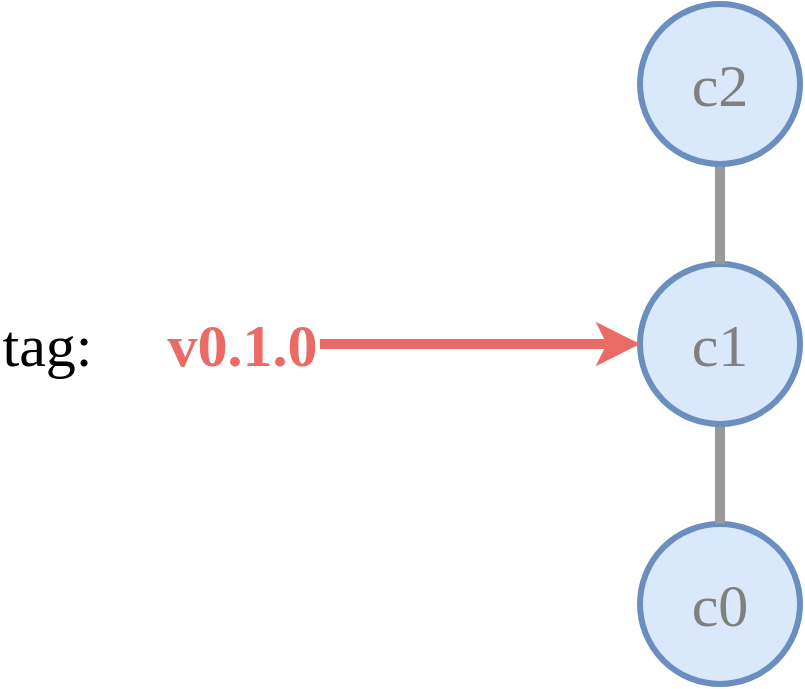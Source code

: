 <mxfile version="26.0.4" pages="4">
  <diagram id="VJ8mbkAg7pqKaVwBzHYy" name="tag">
    <mxGraphModel dx="2074" dy="1195" grid="1" gridSize="10" guides="1" tooltips="1" connect="1" arrows="1" fold="1" page="1" pageScale="1" pageWidth="1600" pageHeight="900" math="0" shadow="0">
      <root>
        <mxCell id="0" />
        <mxCell id="1" parent="0" />
        <mxCell id="Yw1D7t0iDwuo7ie6NWiw-2" value="c0" style="ellipse;whiteSpace=wrap;html=1;aspect=fixed;fillColor=#dae8fc;strokeColor=#6c8ebf;strokeWidth=3;fontSize=30;fontFamily=Source Sans Pro;fontSource=https%3A%2F%2Ffonts.googleapis.com%2Fcss%3Ffamily%3DSource%2BSans%2BPro;fontColor=#808080;" parent="1" vertex="1">
          <mxGeometry x="760" y="720" width="80" height="80" as="geometry" />
        </mxCell>
        <mxCell id="Yw1D7t0iDwuo7ie6NWiw-3" style="edgeStyle=orthogonalEdgeStyle;curved=1;orthogonalLoop=1;jettySize=auto;html=1;exitX=0.5;exitY=1;exitDx=0;exitDy=0;entryX=0.5;entryY=0;entryDx=0;entryDy=0;strokeColor=#999999;strokeWidth=5;fontFamily=Source Sans Pro;fontSource=https%3A%2F%2Ffonts.googleapis.com%2Fcss%3Ffamily%3DSource%2BSans%2BPro;fontSize=50;endArrow=none;endFill=0;" parent="1" source="Yw1D7t0iDwuo7ie6NWiw-4" target="Yw1D7t0iDwuo7ie6NWiw-2" edge="1">
          <mxGeometry relative="1" as="geometry" />
        </mxCell>
        <mxCell id="Yw1D7t0iDwuo7ie6NWiw-4" value="&lt;span style=&quot;color: rgb(128, 128, 128); font-family: &amp;quot;Source Sans Pro&amp;quot;; font-size: 30px;&quot;&gt;c1&lt;/span&gt;" style="ellipse;whiteSpace=wrap;html=1;aspect=fixed;fillColor=#dae8fc;strokeColor=#6c8ebf;strokeWidth=3;fontSize=12;fontFamily=Helvetica;fontSource=https%3A%2F%2Ffonts.googleapis.com%2Fcss%3Ffamily%3DSource%2BSans%2BPro;" parent="1" vertex="1">
          <mxGeometry x="760" y="590" width="80" height="80" as="geometry" />
        </mxCell>
        <mxCell id="Yw1D7t0iDwuo7ie6NWiw-5" style="edgeStyle=orthogonalEdgeStyle;curved=1;orthogonalLoop=1;jettySize=auto;html=1;exitX=0.5;exitY=1;exitDx=0;exitDy=0;entryX=0.5;entryY=0;entryDx=0;entryDy=0;strokeColor=#999999;strokeWidth=5;fontFamily=Source Sans Pro;fontSource=https%3A%2F%2Ffonts.googleapis.com%2Fcss%3Ffamily%3DSource%2BSans%2BPro;fontSize=50;endArrow=none;endFill=0;" parent="1" source="Yw1D7t0iDwuo7ie6NWiw-6" target="Yw1D7t0iDwuo7ie6NWiw-4" edge="1">
          <mxGeometry relative="1" as="geometry" />
        </mxCell>
        <mxCell id="Yw1D7t0iDwuo7ie6NWiw-6" value="&lt;span style=&quot;color: rgb(128, 128, 128); font-family: &amp;quot;Source Sans Pro&amp;quot;; font-size: 30px;&quot;&gt;c2&lt;/span&gt;" style="ellipse;whiteSpace=wrap;html=1;aspect=fixed;fillColor=#dae8fc;strokeColor=#6c8ebf;strokeWidth=3;" parent="1" vertex="1">
          <mxGeometry x="760" y="460" width="80" height="80" as="geometry" />
        </mxCell>
        <mxCell id="Yw1D7t0iDwuo7ie6NWiw-9" style="edgeStyle=orthogonalEdgeStyle;orthogonalLoop=1;jettySize=auto;html=1;entryX=0;entryY=0.5;entryDx=0;entryDy=0;fontFamily=Source Sans Pro;fontSource=https%3A%2F%2Ffonts.googleapis.com%2Fcss%3Ffamily%3DSource%2BSans%2BPro;fontSize=30;fontColor=#EA6B66;curved=1;strokeWidth=5;fillColor=#f8cecc;strokeColor=#EA6B66;" parent="1" source="Yw1D7t0iDwuo7ie6NWiw-7" target="Yw1D7t0iDwuo7ie6NWiw-4" edge="1">
          <mxGeometry relative="1" as="geometry" />
        </mxCell>
        <mxCell id="Yw1D7t0iDwuo7ie6NWiw-7" value="tag:&amp;nbsp; &amp;nbsp; &amp;nbsp;&lt;font color=&quot;#ea6b66&quot;&gt;&lt;b&gt;v0.1.0&lt;/b&gt;&lt;/font&gt;" style="text;html=1;strokeColor=none;fillColor=none;align=center;verticalAlign=middle;whiteSpace=wrap;rounded=0;fontFamily=Source Sans Pro;fontSource=https%3A%2F%2Ffonts.googleapis.com%2Fcss%3Ffamily%3DSource%2BSans%2BPro;fontSize=30;strokeWidth=6;" parent="1" vertex="1">
          <mxGeometry x="440" y="615" width="160" height="30" as="geometry" />
        </mxCell>
      </root>
    </mxGraphModel>
  </diagram>
  <diagram name="branch" id="28jHdLzN4Etuh3obPcYT">
    <mxGraphModel dx="2074" dy="1195" grid="1" gridSize="10" guides="1" tooltips="1" connect="1" arrows="1" fold="1" page="1" pageScale="1" pageWidth="1600" pageHeight="900" math="0" shadow="0">
      <root>
        <mxCell id="MlW6plCIttDGI8GbIBrr-0" />
        <mxCell id="MlW6plCIttDGI8GbIBrr-1" parent="MlW6plCIttDGI8GbIBrr-0" />
        <mxCell id="MlW6plCIttDGI8GbIBrr-2" value="c0" style="ellipse;whiteSpace=wrap;html=1;aspect=fixed;fillColor=#dae8fc;strokeColor=#6c8ebf;strokeWidth=3;fontSize=30;fontFamily=Source Sans Pro;fontSource=https%3A%2F%2Ffonts.googleapis.com%2Fcss%3Ffamily%3DSource%2BSans%2BPro;fontColor=#808080;" parent="MlW6plCIttDGI8GbIBrr-1" vertex="1">
          <mxGeometry x="760" y="720" width="80" height="80" as="geometry" />
        </mxCell>
        <mxCell id="MlW6plCIttDGI8GbIBrr-3" style="edgeStyle=orthogonalEdgeStyle;curved=1;orthogonalLoop=1;jettySize=auto;html=1;exitX=0.5;exitY=1;exitDx=0;exitDy=0;entryX=0.5;entryY=0;entryDx=0;entryDy=0;strokeColor=#999999;strokeWidth=5;fontFamily=Source Sans Pro;fontSource=https%3A%2F%2Ffonts.googleapis.com%2Fcss%3Ffamily%3DSource%2BSans%2BPro;fontSize=50;endArrow=none;endFill=0;" parent="MlW6plCIttDGI8GbIBrr-1" source="MlW6plCIttDGI8GbIBrr-4" target="MlW6plCIttDGI8GbIBrr-2" edge="1">
          <mxGeometry relative="1" as="geometry" />
        </mxCell>
        <mxCell id="MlW6plCIttDGI8GbIBrr-4" value="&lt;span style=&quot;color: rgb(128, 128, 128); font-family: &amp;quot;Source Sans Pro&amp;quot;; font-size: 30px;&quot;&gt;c1&lt;/span&gt;" style="ellipse;whiteSpace=wrap;html=1;aspect=fixed;fillColor=#dae8fc;strokeColor=#6c8ebf;strokeWidth=3;fontSize=12;fontFamily=Helvetica;fontSource=https%3A%2F%2Ffonts.googleapis.com%2Fcss%3Ffamily%3DSource%2BSans%2BPro;" parent="MlW6plCIttDGI8GbIBrr-1" vertex="1">
          <mxGeometry x="760" y="590" width="80" height="80" as="geometry" />
        </mxCell>
        <mxCell id="MlW6plCIttDGI8GbIBrr-5" style="edgeStyle=orthogonalEdgeStyle;curved=1;orthogonalLoop=1;jettySize=auto;html=1;exitX=0.5;exitY=1;exitDx=0;exitDy=0;entryX=0.5;entryY=0;entryDx=0;entryDy=0;strokeColor=#999999;strokeWidth=5;fontFamily=Source Sans Pro;fontSource=https%3A%2F%2Ffonts.googleapis.com%2Fcss%3Ffamily%3DSource%2BSans%2BPro;fontSize=50;endArrow=none;endFill=0;" parent="MlW6plCIttDGI8GbIBrr-1" source="MlW6plCIttDGI8GbIBrr-6" target="MlW6plCIttDGI8GbIBrr-4" edge="1">
          <mxGeometry relative="1" as="geometry" />
        </mxCell>
        <mxCell id="MlW6plCIttDGI8GbIBrr-6" value="&lt;span style=&quot;color: rgb(128, 128, 128); font-family: &amp;quot;Source Sans Pro&amp;quot;; font-size: 30px;&quot;&gt;c2&lt;/span&gt;" style="ellipse;whiteSpace=wrap;html=1;aspect=fixed;fillColor=#dae8fc;strokeColor=#6c8ebf;strokeWidth=3;" parent="MlW6plCIttDGI8GbIBrr-1" vertex="1">
          <mxGeometry x="760" y="460" width="80" height="80" as="geometry" />
        </mxCell>
        <mxCell id="MlW6plCIttDGI8GbIBrr-7" style="edgeStyle=orthogonalEdgeStyle;curved=1;orthogonalLoop=1;jettySize=auto;html=1;entryX=0;entryY=0.5;entryDx=0;entryDy=0;strokeColor=#9673A6;strokeWidth=5;fontFamily=Source Sans Pro;fontSource=https%3A%2F%2Ffonts.googleapis.com%2Fcss%3Ffamily%3DSource%2BSans%2BPro;fontSize=30;fontColor=#9673A6;" parent="MlW6plCIttDGI8GbIBrr-1" source="MlW6plCIttDGI8GbIBrr-8" edge="1">
          <mxGeometry relative="1" as="geometry">
            <mxPoint x="760" y="500" as="targetPoint" />
          </mxGeometry>
        </mxCell>
        <mxCell id="MlW6plCIttDGI8GbIBrr-8" value="&lt;span style=&quot;font-weight: normal;&quot;&gt;&lt;font color=&quot;#000000&quot;&gt;branch:&lt;/font&gt; &lt;/span&gt;main" style="text;html=1;strokeColor=none;fillColor=none;align=center;verticalAlign=middle;whiteSpace=wrap;rounded=0;strokeWidth=6;fontFamily=Source Sans Pro;fontSource=https%3A%2F%2Ffonts.googleapis.com%2Fcss%3Ffamily%3DSource%2BSans%2BPro;fontSize=30;fontColor=#9673A6;fontStyle=1" parent="MlW6plCIttDGI8GbIBrr-1" vertex="1">
          <mxGeometry x="420" y="485" width="190" height="30" as="geometry" />
        </mxCell>
        <mxCell id="MlW6plCIttDGI8GbIBrr-9" style="edgeStyle=orthogonalEdgeStyle;curved=1;orthogonalLoop=1;jettySize=auto;html=1;exitX=0.5;exitY=1;exitDx=0;exitDy=0;entryX=0.5;entryY=0;entryDx=0;entryDy=0;strokeColor=#999999;strokeWidth=5;fontFamily=Source Sans Pro;fontSource=https%3A%2F%2Ffonts.googleapis.com%2Fcss%3Ffamily%3DSource%2BSans%2BPro;fontSize=30;fontColor=#000000;endArrow=none;endFill=0;" parent="MlW6plCIttDGI8GbIBrr-1" source="MlW6plCIttDGI8GbIBrr-10" target="MlW6plCIttDGI8GbIBrr-6" edge="1">
          <mxGeometry relative="1" as="geometry" />
        </mxCell>
        <mxCell id="MlW6plCIttDGI8GbIBrr-10" value="&lt;span style=&quot;color: rgb(128, 128, 128); font-family: &amp;quot;Source Sans Pro&amp;quot;; font-size: 30px;&quot;&gt;c3&lt;/span&gt;" style="ellipse;whiteSpace=wrap;html=1;aspect=fixed;fillColor=#dae8fc;strokeColor=#6c8ebf;strokeWidth=3;" parent="MlW6plCIttDGI8GbIBrr-1" vertex="1">
          <mxGeometry x="880" y="300" width="80" height="80" as="geometry" />
        </mxCell>
        <mxCell id="MlW6plCIttDGI8GbIBrr-11" style="edgeStyle=orthogonalEdgeStyle;curved=1;orthogonalLoop=1;jettySize=auto;html=1;exitX=0;exitY=0.5;exitDx=0;exitDy=0;entryX=1;entryY=0.5;entryDx=0;entryDy=0;strokeColor=#D6B656;strokeWidth=5;fontFamily=Source Sans Pro;fontSource=https%3A%2F%2Ffonts.googleapis.com%2Fcss%3Ffamily%3DSource%2BSans%2BPro;fontSize=30;fontColor=#000000;fillColor=#fff2cc;" parent="MlW6plCIttDGI8GbIBrr-1" source="MlW6plCIttDGI8GbIBrr-12" edge="1">
          <mxGeometry relative="1" as="geometry">
            <mxPoint x="960" y="340" as="targetPoint" />
          </mxGeometry>
        </mxCell>
        <mxCell id="MlW6plCIttDGI8GbIBrr-12" value="&lt;font style=&quot;font-weight: normal;&quot; color=&quot;#000000&quot;&gt;branch:&lt;/font&gt;&amp;nbsp;&lt;font color=&quot;#d6b656&quot;&gt;my-branch&lt;/font&gt;" style="text;html=1;strokeColor=none;fillColor=none;align=center;verticalAlign=middle;whiteSpace=wrap;rounded=0;strokeWidth=6;fontFamily=Source Sans Pro;fontSource=https%3A%2F%2Ffonts.googleapis.com%2Fcss%3Ffamily%3DSource%2BSans%2BPro;fontSize=30;fontColor=#9673A6;fontStyle=1" parent="MlW6plCIttDGI8GbIBrr-1" vertex="1">
          <mxGeometry x="1070" y="325" width="250" height="30" as="geometry" />
        </mxCell>
        <mxCell id="MlW6plCIttDGI8GbIBrr-17" style="edgeStyle=orthogonalEdgeStyle;orthogonalLoop=1;jettySize=auto;html=1;entryX=0;entryY=0.5;entryDx=0;entryDy=0;fontFamily=Source Sans Pro;fontSource=https%3A%2F%2Ffonts.googleapis.com%2Fcss%3Ffamily%3DSource%2BSans%2BPro;fontSize=30;fontColor=#EA6B66;curved=1;strokeWidth=5;fillColor=#f8cecc;strokeColor=#EA6B66;" parent="MlW6plCIttDGI8GbIBrr-1" source="MlW6plCIttDGI8GbIBrr-18" edge="1">
          <mxGeometry relative="1" as="geometry">
            <mxPoint x="760" y="630" as="targetPoint" />
          </mxGeometry>
        </mxCell>
        <mxCell id="MlW6plCIttDGI8GbIBrr-18" value="tag:&amp;nbsp; &amp;nbsp; &amp;nbsp;&lt;font color=&quot;#ea6b66&quot;&gt;&lt;b&gt;v0.1.0&lt;/b&gt;&lt;/font&gt;" style="text;html=1;strokeColor=none;fillColor=none;align=center;verticalAlign=middle;whiteSpace=wrap;rounded=0;fontFamily=Source Sans Pro;fontSource=https%3A%2F%2Ffonts.googleapis.com%2Fcss%3Ffamily%3DSource%2BSans%2BPro;fontSize=30;strokeWidth=6;" parent="MlW6plCIttDGI8GbIBrr-1" vertex="1">
          <mxGeometry x="440" y="615" width="160" height="30" as="geometry" />
        </mxCell>
      </root>
    </mxGraphModel>
  </diagram>
  <diagram id="IDuGJnbYRLqVkAVsbKo-" name="branch-2">
    <mxGraphModel dx="2074" dy="1195" grid="1" gridSize="10" guides="1" tooltips="1" connect="1" arrows="1" fold="1" page="1" pageScale="1" pageWidth="1600" pageHeight="900" math="0" shadow="0">
      <root>
        <mxCell id="0" />
        <mxCell id="1" parent="0" />
        <mxCell id="Lku-9D8-o2nRtP-Uuvem-1" value="c0" style="ellipse;whiteSpace=wrap;html=1;aspect=fixed;fillColor=#dae8fc;strokeColor=#6c8ebf;strokeWidth=3;fontSize=30;fontFamily=Source Sans Pro;fontSource=https%3A%2F%2Ffonts.googleapis.com%2Fcss%3Ffamily%3DSource%2BSans%2BPro;fontColor=#808080;" parent="1" vertex="1">
          <mxGeometry x="760" y="720" width="80" height="80" as="geometry" />
        </mxCell>
        <mxCell id="Lku-9D8-o2nRtP-Uuvem-2" style="edgeStyle=orthogonalEdgeStyle;curved=1;orthogonalLoop=1;jettySize=auto;html=1;exitX=0.5;exitY=1;exitDx=0;exitDy=0;entryX=0.5;entryY=0;entryDx=0;entryDy=0;strokeColor=#999999;strokeWidth=5;fontFamily=Source Sans Pro;fontSource=https%3A%2F%2Ffonts.googleapis.com%2Fcss%3Ffamily%3DSource%2BSans%2BPro;fontSize=50;endArrow=none;endFill=0;" parent="1" source="Lku-9D8-o2nRtP-Uuvem-3" target="Lku-9D8-o2nRtP-Uuvem-1" edge="1">
          <mxGeometry relative="1" as="geometry" />
        </mxCell>
        <mxCell id="Lku-9D8-o2nRtP-Uuvem-3" value="&lt;span style=&quot;color: rgb(128, 128, 128); font-family: &amp;quot;Source Sans Pro&amp;quot;; font-size: 30px;&quot;&gt;c1&lt;/span&gt;" style="ellipse;whiteSpace=wrap;html=1;aspect=fixed;fillColor=#dae8fc;strokeColor=#6c8ebf;strokeWidth=3;fontSize=12;fontFamily=Helvetica;fontSource=https%3A%2F%2Ffonts.googleapis.com%2Fcss%3Ffamily%3DSource%2BSans%2BPro;" parent="1" vertex="1">
          <mxGeometry x="760" y="590" width="80" height="80" as="geometry" />
        </mxCell>
        <mxCell id="Lku-9D8-o2nRtP-Uuvem-4" style="edgeStyle=orthogonalEdgeStyle;curved=1;orthogonalLoop=1;jettySize=auto;html=1;exitX=0.5;exitY=1;exitDx=0;exitDy=0;entryX=0.5;entryY=0;entryDx=0;entryDy=0;strokeColor=#999999;strokeWidth=5;fontFamily=Source Sans Pro;fontSource=https%3A%2F%2Ffonts.googleapis.com%2Fcss%3Ffamily%3DSource%2BSans%2BPro;fontSize=50;endArrow=none;endFill=0;" parent="1" source="Lku-9D8-o2nRtP-Uuvem-5" target="Lku-9D8-o2nRtP-Uuvem-3" edge="1">
          <mxGeometry relative="1" as="geometry" />
        </mxCell>
        <mxCell id="Lku-9D8-o2nRtP-Uuvem-5" value="&lt;span style=&quot;color: rgb(128, 128, 128); font-family: &amp;quot;Source Sans Pro&amp;quot;; font-size: 30px;&quot;&gt;c2&lt;/span&gt;" style="ellipse;whiteSpace=wrap;html=1;aspect=fixed;fillColor=#dae8fc;strokeColor=#6c8ebf;strokeWidth=3;" parent="1" vertex="1">
          <mxGeometry x="760" y="460" width="80" height="80" as="geometry" />
        </mxCell>
        <mxCell id="Lku-9D8-o2nRtP-Uuvem-6" style="edgeStyle=orthogonalEdgeStyle;curved=1;orthogonalLoop=1;jettySize=auto;html=1;entryX=0;entryY=0.5;entryDx=0;entryDy=0;strokeColor=#9673A6;strokeWidth=5;fontFamily=Source Sans Pro;fontSource=https%3A%2F%2Ffonts.googleapis.com%2Fcss%3Ffamily%3DSource%2BSans%2BPro;fontSize=30;fontColor=#9673A6;" parent="1" source="Lku-9D8-o2nRtP-Uuvem-7" target="Lku-9D8-o2nRtP-Uuvem-12" edge="1">
          <mxGeometry relative="1" as="geometry" />
        </mxCell>
        <mxCell id="Lku-9D8-o2nRtP-Uuvem-7" value="&lt;span style=&quot;font-weight: normal;&quot;&gt;&lt;font color=&quot;#000000&quot;&gt;branch:&lt;/font&gt; &lt;/span&gt;main" style="text;html=1;strokeColor=none;fillColor=none;align=center;verticalAlign=middle;whiteSpace=wrap;rounded=0;strokeWidth=6;fontFamily=Source Sans Pro;fontSource=https%3A%2F%2Ffonts.googleapis.com%2Fcss%3Ffamily%3DSource%2BSans%2BPro;fontSize=30;fontColor=#9673A6;fontStyle=1" parent="1" vertex="1">
          <mxGeometry x="420" y="325" width="190" height="30" as="geometry" />
        </mxCell>
        <mxCell id="Lku-9D8-o2nRtP-Uuvem-8" style="edgeStyle=orthogonalEdgeStyle;curved=1;orthogonalLoop=1;jettySize=auto;html=1;exitX=0.5;exitY=1;exitDx=0;exitDy=0;entryX=0.5;entryY=0;entryDx=0;entryDy=0;strokeColor=#999999;strokeWidth=5;fontFamily=Source Sans Pro;fontSource=https%3A%2F%2Ffonts.googleapis.com%2Fcss%3Ffamily%3DSource%2BSans%2BPro;fontSize=30;fontColor=#000000;endArrow=none;endFill=0;" parent="1" source="Lku-9D8-o2nRtP-Uuvem-9" target="Lku-9D8-o2nRtP-Uuvem-5" edge="1">
          <mxGeometry relative="1" as="geometry" />
        </mxCell>
        <mxCell id="Lku-9D8-o2nRtP-Uuvem-9" value="&lt;span style=&quot;color: rgb(128, 128, 128); font-family: &amp;quot;Source Sans Pro&amp;quot;; font-size: 30px;&quot;&gt;c3&lt;/span&gt;" style="ellipse;whiteSpace=wrap;html=1;aspect=fixed;fillColor=#dae8fc;strokeColor=#6c8ebf;strokeWidth=3;" parent="1" vertex="1">
          <mxGeometry x="880" y="300" width="80" height="80" as="geometry" />
        </mxCell>
        <mxCell id="Lku-9D8-o2nRtP-Uuvem-10" style="edgeStyle=orthogonalEdgeStyle;curved=1;orthogonalLoop=1;jettySize=auto;html=1;exitX=0;exitY=0.5;exitDx=0;exitDy=0;entryX=1;entryY=0.5;entryDx=0;entryDy=0;strokeColor=#D6B656;strokeWidth=5;fontFamily=Source Sans Pro;fontSource=https%3A%2F%2Ffonts.googleapis.com%2Fcss%3Ffamily%3DSource%2BSans%2BPro;fontSize=30;fontColor=#000000;fillColor=#fff2cc;" parent="1" source="Lku-9D8-o2nRtP-Uuvem-11" target="Lku-9D8-o2nRtP-Uuvem-14" edge="1">
          <mxGeometry relative="1" as="geometry" />
        </mxCell>
        <mxCell id="Lku-9D8-o2nRtP-Uuvem-11" value="&lt;font style=&quot;font-weight: normal;&quot; color=&quot;#000000&quot;&gt;branch:&lt;/font&gt;&amp;nbsp;&lt;font color=&quot;#d6b656&quot;&gt;my-branch&lt;/font&gt;" style="text;html=1;strokeColor=none;fillColor=none;align=center;verticalAlign=middle;whiteSpace=wrap;rounded=0;strokeWidth=6;fontFamily=Source Sans Pro;fontSource=https%3A%2F%2Ffonts.googleapis.com%2Fcss%3Ffamily%3DSource%2BSans%2BPro;fontSize=30;fontColor=#9673A6;fontStyle=1" parent="1" vertex="1">
          <mxGeometry x="1070" y="195" width="250" height="30" as="geometry" />
        </mxCell>
        <mxCell id="Lku-9D8-o2nRtP-Uuvem-13" style="edgeStyle=orthogonalEdgeStyle;curved=1;orthogonalLoop=1;jettySize=auto;html=1;exitX=0.5;exitY=1;exitDx=0;exitDy=0;strokeColor=#999999;strokeWidth=5;fontFamily=Source Sans Pro;fontSource=https%3A%2F%2Ffonts.googleapis.com%2Fcss%3Ffamily%3DSource%2BSans%2BPro;fontSize=30;fontColor=#D6B656;endArrow=none;endFill=0;" parent="1" source="Lku-9D8-o2nRtP-Uuvem-12" target="Lku-9D8-o2nRtP-Uuvem-5" edge="1">
          <mxGeometry relative="1" as="geometry" />
        </mxCell>
        <mxCell id="Lku-9D8-o2nRtP-Uuvem-12" value="&lt;span style=&quot;color: rgb(128, 128, 128); font-family: &amp;quot;Source Sans Pro&amp;quot;; font-size: 30px;&quot;&gt;c4&lt;/span&gt;" style="ellipse;whiteSpace=wrap;html=1;aspect=fixed;fillColor=#dae8fc;strokeColor=#6c8ebf;strokeWidth=3;" parent="1" vertex="1">
          <mxGeometry x="760" y="300" width="80" height="80" as="geometry" />
        </mxCell>
        <mxCell id="Lku-9D8-o2nRtP-Uuvem-15" style="edgeStyle=orthogonalEdgeStyle;curved=1;orthogonalLoop=1;jettySize=auto;html=1;exitX=0.5;exitY=1;exitDx=0;exitDy=0;entryX=0.5;entryY=0;entryDx=0;entryDy=0;strokeColor=#999999;strokeWidth=5;fontFamily=Source Sans Pro;fontSource=https%3A%2F%2Ffonts.googleapis.com%2Fcss%3Ffamily%3DSource%2BSans%2BPro;fontSize=30;fontColor=#D6B656;endArrow=none;endFill=0;" parent="1" source="Lku-9D8-o2nRtP-Uuvem-14" target="Lku-9D8-o2nRtP-Uuvem-9" edge="1">
          <mxGeometry relative="1" as="geometry" />
        </mxCell>
        <mxCell id="Lku-9D8-o2nRtP-Uuvem-14" value="&lt;span style=&quot;color: rgb(128, 128, 128); font-family: &amp;quot;Source Sans Pro&amp;quot;; font-size: 30px;&quot;&gt;c5&lt;/span&gt;" style="ellipse;whiteSpace=wrap;html=1;aspect=fixed;fillColor=#dae8fc;strokeColor=#6c8ebf;strokeWidth=3;" parent="1" vertex="1">
          <mxGeometry x="880" y="170" width="80" height="80" as="geometry" />
        </mxCell>
        <mxCell id="hfC_rxP4AdhN9OaOA3we-1" style="edgeStyle=orthogonalEdgeStyle;orthogonalLoop=1;jettySize=auto;html=1;entryX=0;entryY=0.5;entryDx=0;entryDy=0;fontFamily=Source Sans Pro;fontSource=https%3A%2F%2Ffonts.googleapis.com%2Fcss%3Ffamily%3DSource%2BSans%2BPro;fontSize=30;fontColor=#EA6B66;curved=1;strokeWidth=5;fillColor=#f8cecc;strokeColor=#EA6B66;" parent="1" source="hfC_rxP4AdhN9OaOA3we-2" edge="1">
          <mxGeometry relative="1" as="geometry">
            <mxPoint x="760" y="630" as="targetPoint" />
          </mxGeometry>
        </mxCell>
        <mxCell id="hfC_rxP4AdhN9OaOA3we-2" value="tag:&amp;nbsp; &amp;nbsp; &amp;nbsp;&lt;font color=&quot;#ea6b66&quot;&gt;&lt;b&gt;v0.1.0&lt;/b&gt;&lt;/font&gt;" style="text;html=1;strokeColor=none;fillColor=none;align=center;verticalAlign=middle;whiteSpace=wrap;rounded=0;fontFamily=Source Sans Pro;fontSource=https%3A%2F%2Ffonts.googleapis.com%2Fcss%3Ffamily%3DSource%2BSans%2BPro;fontSize=30;strokeWidth=6;" parent="1" vertex="1">
          <mxGeometry x="440" y="615" width="160" height="30" as="geometry" />
        </mxCell>
      </root>
    </mxGraphModel>
  </diagram>
  <diagram id="tZ57owsE-kRNNLIgICR6" name="merge">
    <mxGraphModel dx="2074" dy="1195" grid="1" gridSize="10" guides="1" tooltips="1" connect="1" arrows="1" fold="1" page="1" pageScale="1" pageWidth="1600" pageHeight="900" math="0" shadow="0">
      <root>
        <mxCell id="0" />
        <mxCell id="1" parent="0" />
        <mxCell id="z9yKQC4iCA9kWWVMrcam-1" value="c0" style="ellipse;whiteSpace=wrap;html=1;aspect=fixed;fillColor=#dae8fc;strokeColor=#6c8ebf;strokeWidth=3;fontSize=30;fontFamily=Source Sans Pro;fontSource=https%3A%2F%2Ffonts.googleapis.com%2Fcss%3Ffamily%3DSource%2BSans%2BPro;fontColor=#808080;" parent="1" vertex="1">
          <mxGeometry x="760" y="810" width="80" height="80" as="geometry" />
        </mxCell>
        <mxCell id="z9yKQC4iCA9kWWVMrcam-2" style="edgeStyle=orthogonalEdgeStyle;curved=1;orthogonalLoop=1;jettySize=auto;html=1;exitX=0.5;exitY=1;exitDx=0;exitDy=0;entryX=0.5;entryY=0;entryDx=0;entryDy=0;strokeColor=#999999;strokeWidth=5;fontFamily=Source Sans Pro;fontSource=https%3A%2F%2Ffonts.googleapis.com%2Fcss%3Ffamily%3DSource%2BSans%2BPro;fontSize=50;endArrow=none;endFill=0;" parent="1" source="z9yKQC4iCA9kWWVMrcam-3" target="z9yKQC4iCA9kWWVMrcam-1" edge="1">
          <mxGeometry relative="1" as="geometry" />
        </mxCell>
        <mxCell id="z9yKQC4iCA9kWWVMrcam-3" value="&lt;span style=&quot;color: rgb(128, 128, 128); font-family: &amp;quot;Source Sans Pro&amp;quot;; font-size: 30px;&quot;&gt;c1&lt;/span&gt;" style="ellipse;whiteSpace=wrap;html=1;aspect=fixed;fillColor=#dae8fc;strokeColor=#6c8ebf;strokeWidth=3;fontSize=12;fontFamily=Helvetica;fontSource=https%3A%2F%2Ffonts.googleapis.com%2Fcss%3Ffamily%3DSource%2BSans%2BPro;" parent="1" vertex="1">
          <mxGeometry x="760" y="680" width="80" height="80" as="geometry" />
        </mxCell>
        <mxCell id="z9yKQC4iCA9kWWVMrcam-4" style="edgeStyle=orthogonalEdgeStyle;curved=1;orthogonalLoop=1;jettySize=auto;html=1;exitX=0.5;exitY=1;exitDx=0;exitDy=0;entryX=0.5;entryY=0;entryDx=0;entryDy=0;strokeColor=#999999;strokeWidth=5;fontFamily=Source Sans Pro;fontSource=https%3A%2F%2Ffonts.googleapis.com%2Fcss%3Ffamily%3DSource%2BSans%2BPro;fontSize=50;endArrow=none;endFill=0;" parent="1" source="z9yKQC4iCA9kWWVMrcam-5" target="z9yKQC4iCA9kWWVMrcam-3" edge="1">
          <mxGeometry relative="1" as="geometry" />
        </mxCell>
        <mxCell id="z9yKQC4iCA9kWWVMrcam-5" value="&lt;span style=&quot;color: rgb(128, 128, 128); font-family: &amp;quot;Source Sans Pro&amp;quot;; font-size: 30px;&quot;&gt;c2&lt;/span&gt;" style="ellipse;whiteSpace=wrap;html=1;aspect=fixed;fillColor=#dae8fc;strokeColor=#6c8ebf;strokeWidth=3;" parent="1" vertex="1">
          <mxGeometry x="760" y="550" width="80" height="80" as="geometry" />
        </mxCell>
        <mxCell id="z9yKQC4iCA9kWWVMrcam-6" style="edgeStyle=orthogonalEdgeStyle;curved=1;orthogonalLoop=1;jettySize=auto;html=1;entryX=0;entryY=0.5;entryDx=0;entryDy=0;strokeColor=#9673A6;strokeWidth=5;fontFamily=Source Sans Pro;fontSource=https%3A%2F%2Ffonts.googleapis.com%2Fcss%3Ffamily%3DSource%2BSans%2BPro;fontSize=30;fontColor=#9673A6;" parent="1" source="z9yKQC4iCA9kWWVMrcam-7" target="z9yKQC4iCA9kWWVMrcam-16" edge="1">
          <mxGeometry relative="1" as="geometry" />
        </mxCell>
        <mxCell id="z9yKQC4iCA9kWWVMrcam-7" value="&lt;font color=&quot;#000000&quot;&gt;branch:&lt;/font&gt; main" style="text;html=1;strokeColor=none;fillColor=none;align=center;verticalAlign=middle;whiteSpace=wrap;rounded=0;strokeWidth=6;fontFamily=Source Sans Pro;fontSource=https%3A%2F%2Ffonts.googleapis.com%2Fcss%3Ffamily%3DSource%2BSans%2BPro;fontSize=30;fontColor=#9673A6;fontStyle=1" parent="1" vertex="1">
          <mxGeometry x="410" y="225" width="190" height="30" as="geometry" />
        </mxCell>
        <mxCell id="z9yKQC4iCA9kWWVMrcam-8" style="edgeStyle=orthogonalEdgeStyle;curved=1;orthogonalLoop=1;jettySize=auto;html=1;exitX=0.5;exitY=1;exitDx=0;exitDy=0;entryX=0.5;entryY=0;entryDx=0;entryDy=0;strokeColor=#999999;strokeWidth=5;fontFamily=Source Sans Pro;fontSource=https%3A%2F%2Ffonts.googleapis.com%2Fcss%3Ffamily%3DSource%2BSans%2BPro;fontSize=30;fontColor=#000000;endArrow=none;endFill=0;" parent="1" source="z9yKQC4iCA9kWWVMrcam-9" target="z9yKQC4iCA9kWWVMrcam-5" edge="1">
          <mxGeometry relative="1" as="geometry" />
        </mxCell>
        <mxCell id="z9yKQC4iCA9kWWVMrcam-9" value="&lt;span style=&quot;color: rgb(128, 128, 128); font-family: &amp;quot;Source Sans Pro&amp;quot;; font-size: 30px;&quot;&gt;c3&lt;/span&gt;" style="ellipse;whiteSpace=wrap;html=1;aspect=fixed;fillColor=#dae8fc;strokeColor=#6c8ebf;strokeWidth=3;" parent="1" vertex="1">
          <mxGeometry x="880" y="430" width="80" height="80" as="geometry" />
        </mxCell>
        <mxCell id="z9yKQC4iCA9kWWVMrcam-11" value="&lt;font color=&quot;#000000&quot;&gt;branch:&lt;/font&gt;&amp;nbsp;&lt;font color=&quot;#d6b656&quot;&gt;my-branch&lt;/font&gt;" style="text;html=1;strokeColor=none;fillColor=none;align=center;verticalAlign=middle;whiteSpace=wrap;rounded=0;strokeWidth=6;fontFamily=Source Sans Pro;fontSource=https%3A%2F%2Ffonts.googleapis.com%2Fcss%3Ffamily%3DSource%2BSans%2BPro;fontSize=30;fontColor=#9673A6;fontStyle=1" parent="1" vertex="1">
          <mxGeometry x="1060" y="225" width="270" height="30" as="geometry" />
        </mxCell>
        <mxCell id="z9yKQC4iCA9kWWVMrcam-12" style="edgeStyle=orthogonalEdgeStyle;curved=1;orthogonalLoop=1;jettySize=auto;html=1;exitX=0.5;exitY=1;exitDx=0;exitDy=0;strokeColor=#999999;strokeWidth=5;fontFamily=Source Sans Pro;fontSource=https%3A%2F%2Ffonts.googleapis.com%2Fcss%3Ffamily%3DSource%2BSans%2BPro;fontSize=30;fontColor=#D6B656;endArrow=none;endFill=0;" parent="1" source="z9yKQC4iCA9kWWVMrcam-13" target="z9yKQC4iCA9kWWVMrcam-5" edge="1">
          <mxGeometry relative="1" as="geometry" />
        </mxCell>
        <mxCell id="z9yKQC4iCA9kWWVMrcam-13" value="&lt;span style=&quot;color: rgb(128, 128, 128); font-family: &amp;quot;Source Sans Pro&amp;quot;; font-size: 30px;&quot;&gt;c4&lt;/span&gt;" style="ellipse;whiteSpace=wrap;html=1;aspect=fixed;fillColor=#dae8fc;strokeColor=#6c8ebf;strokeWidth=3;" parent="1" vertex="1">
          <mxGeometry x="760" y="410" width="80" height="80" as="geometry" />
        </mxCell>
        <mxCell id="z9yKQC4iCA9kWWVMrcam-14" style="edgeStyle=orthogonalEdgeStyle;curved=1;orthogonalLoop=1;jettySize=auto;html=1;exitX=0.5;exitY=1;exitDx=0;exitDy=0;entryX=0.5;entryY=0;entryDx=0;entryDy=0;strokeColor=#999999;strokeWidth=5;fontFamily=Source Sans Pro;fontSource=https%3A%2F%2Ffonts.googleapis.com%2Fcss%3Ffamily%3DSource%2BSans%2BPro;fontSize=30;fontColor=#D6B656;endArrow=none;endFill=0;" parent="1" source="z9yKQC4iCA9kWWVMrcam-15" target="z9yKQC4iCA9kWWVMrcam-9" edge="1">
          <mxGeometry relative="1" as="geometry" />
        </mxCell>
        <mxCell id="z9yKQC4iCA9kWWVMrcam-15" value="&lt;span style=&quot;color: rgb(128, 128, 128); font-family: &amp;quot;Source Sans Pro&amp;quot;; font-size: 30px;&quot;&gt;c5&lt;/span&gt;" style="ellipse;whiteSpace=wrap;html=1;aspect=fixed;fillColor=#dae8fc;strokeColor=#6c8ebf;strokeWidth=3;" parent="1" vertex="1">
          <mxGeometry x="880" y="310" width="80" height="80" as="geometry" />
        </mxCell>
        <mxCell id="z9yKQC4iCA9kWWVMrcam-17" style="edgeStyle=orthogonalEdgeStyle;curved=1;orthogonalLoop=1;jettySize=auto;html=1;exitX=0.5;exitY=1;exitDx=0;exitDy=0;entryX=0.5;entryY=0;entryDx=0;entryDy=0;strokeColor=#999999;strokeWidth=5;fontFamily=Source Sans Pro;fontSource=https%3A%2F%2Ffonts.googleapis.com%2Fcss%3Ffamily%3DSource%2BSans%2BPro;fontSize=30;fontColor=#D6B656;endArrow=none;endFill=0;" parent="1" source="z9yKQC4iCA9kWWVMrcam-16" target="z9yKQC4iCA9kWWVMrcam-13" edge="1">
          <mxGeometry relative="1" as="geometry" />
        </mxCell>
        <mxCell id="z9yKQC4iCA9kWWVMrcam-19" style="edgeStyle=orthogonalEdgeStyle;curved=1;orthogonalLoop=1;jettySize=auto;html=1;exitX=1;exitY=0.5;exitDx=0;exitDy=0;strokeColor=#999999;strokeWidth=5;fontFamily=Source Sans Pro;fontSource=https%3A%2F%2Ffonts.googleapis.com%2Fcss%3Ffamily%3DSource%2BSans%2BPro;fontSize=30;fontColor=#D6B656;endArrow=none;endFill=0;" parent="1" source="z9yKQC4iCA9kWWVMrcam-16" edge="1">
          <mxGeometry relative="1" as="geometry">
            <mxPoint x="920" y="310" as="targetPoint" />
          </mxGeometry>
        </mxCell>
        <mxCell id="z9yKQC4iCA9kWWVMrcam-16" value="&lt;span style=&quot;color: rgb(128, 128, 128); font-family: &amp;quot;Source Sans Pro&amp;quot;; font-size: 30px;&quot;&gt;c6&lt;/span&gt;" style="ellipse;whiteSpace=wrap;html=1;aspect=fixed;fillColor=#dae8fc;strokeColor=#6c8ebf;strokeWidth=3;" parent="1" vertex="1">
          <mxGeometry x="760" y="200" width="80" height="80" as="geometry" />
        </mxCell>
        <mxCell id="z9yKQC4iCA9kWWVMrcam-10" style="edgeStyle=orthogonalEdgeStyle;curved=1;orthogonalLoop=1;jettySize=auto;html=1;exitX=0;exitY=0.5;exitDx=0;exitDy=0;entryX=1;entryY=0.5;entryDx=0;entryDy=0;strokeColor=#D6B656;strokeWidth=5;fontFamily=Source Sans Pro;fontSource=https%3A%2F%2Ffonts.googleapis.com%2Fcss%3Ffamily%3DSource%2BSans%2BPro;fontSize=30;fontColor=#000000;fillColor=#fff2cc;" parent="1" source="z9yKQC4iCA9kWWVMrcam-11" target="z9yKQC4iCA9kWWVMrcam-16" edge="1">
          <mxGeometry relative="1" as="geometry" />
        </mxCell>
      </root>
    </mxGraphModel>
  </diagram>
</mxfile>
